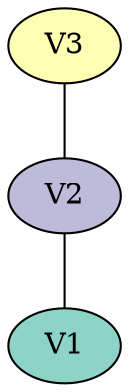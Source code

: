 graph colored {
node [style=filled colorscheme="set312"];
V2--V1;
V3--V2;
V1[fillcolor="1"];
V2[fillcolor="3"];
V3[fillcolor="1"];
V3[fillcolor="2"];
}